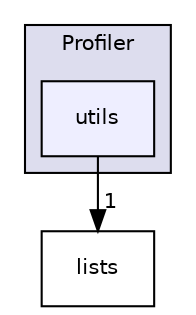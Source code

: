 digraph "include/Inventor/annex/Profiler/utils" {
  compound=true
  node [ fontsize="10", fontname="Helvetica"];
  edge [ labelfontsize="10", labelfontname="Helvetica"];
  subgraph clusterdir_087b523aeb037e0c64242cae2e781c74 {
    graph [ bgcolor="#ddddee", pencolor="black", label="Profiler" fontname="Helvetica", fontsize="10", URL="dir_087b523aeb037e0c64242cae2e781c74.html"]
  dir_245de7e4978633919b56169473dca2dc [shape=box, label="utils", style="filled", fillcolor="#eeeeff", pencolor="black", URL="dir_245de7e4978633919b56169473dca2dc.html"];
  }
  dir_ca70c12236109a46e85d75bbee1802dc [shape=box label="lists" URL="dir_ca70c12236109a46e85d75bbee1802dc.html"];
  dir_245de7e4978633919b56169473dca2dc->dir_ca70c12236109a46e85d75bbee1802dc [headlabel="1", labeldistance=1.5 headhref="dir_000014_000032.html"];
}
